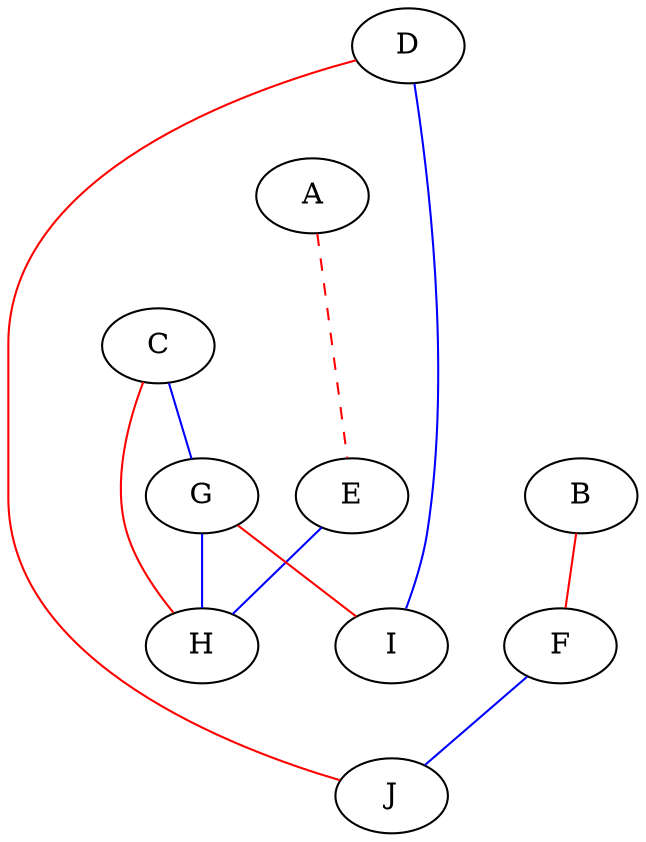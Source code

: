 graph G {
    A;
    B;
    C;
    D;
    E;
    F;
    G;
    H;
    I;
    J;

    edge [color="red"];
    B -- F;
    B -- I [style="invisible"];
    C -- H;
    D -- J;
    E -- I [style="invisible"];
    G -- I;
    I -- J [style="invisible"];
    
    edge [color="blue"];
    C -- G;
    D -- I;
    E -- H;
    F -- J;
    G -- H;
    
    edge [color="red", style="dashed"];
    A -- C [style="invisible"];
    A -- E;
    A -- G [style="invisible"];
    
    edge [color="blue", style="dashed"];
    D -- A [style="invisible"];
    D -- B [style="invisible"];
}
